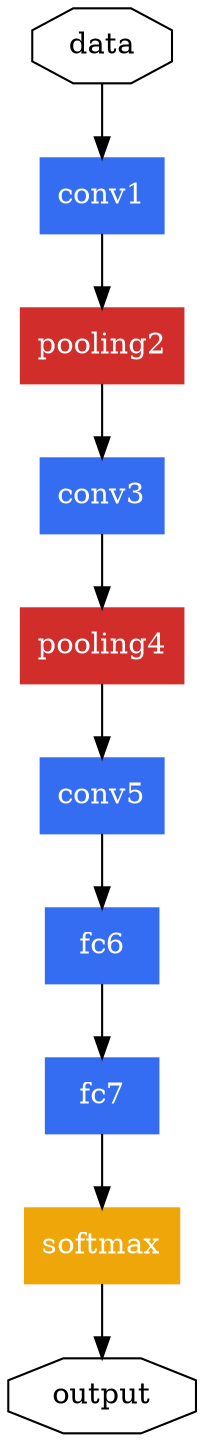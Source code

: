 digraph G {

    //node [style = filled, shape = box, color = "0.20,0.42,0.94"]; conv1 conv2;
    node [shape = octagon]; data output;
    //blue
    node [style = filled, shape = box, color = "#346df1", fontcolor = white]; conv1 conv3 conv5 fc6 fc7;
    //red
    node [style = filled, shape = box, color = "#d02d2b", fontcolor = white]; pooling2 pooling4;
    //yellow
    node [style = filled, shape = box, color = "#efa609", fontcolor = white]; softmax;
    //green
    node [style = filled, shape = box, color = "#178f46", fontcolor = white];

	data->conv1;
	conv1->pooling2;

	pooling2->conv3;
	conv3->pooling4;

    pooling4->conv5;
    conv5->fc6;
    fc6->fc7;
    fc7->softmax;
    softmax->output

	//main->init[style = dotted];//虚线

	//main->cleanup;

	//execute->{make_string; printf}//连接两个

	//init->make_string;

	//edge[color = red]; // 连接线的颜色

	//main->printf[style=bold, label="100 times"];//线的 label

	//make_string[label = "make a\nstring"]// \n, 这个node的label，注意和上一行的区别

	//node[shape = box, style = filled, color = ".7.3 1.0"];//一个node的属性

	//execute->compare;
}
